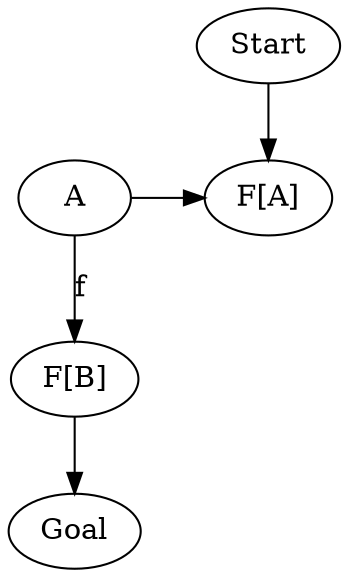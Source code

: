 digraph {
    Start[class="extremity"]
    Goal[class="extremity"]

    FA[label="F[A]" group="lower" class="start,disabled"]
    FB[label="F[B]" group="upper" class="goal"]
    A[group="upper"]

    A -> FB[label="f"]
    FA -> FB[label="flatMap(f)" style="invis"]

    {
        rank=same
        A -> FA[class="lift"]
    }

    Start -> FA[class="start,disabled"]
    FB -> Goal[class="goal"]
}
